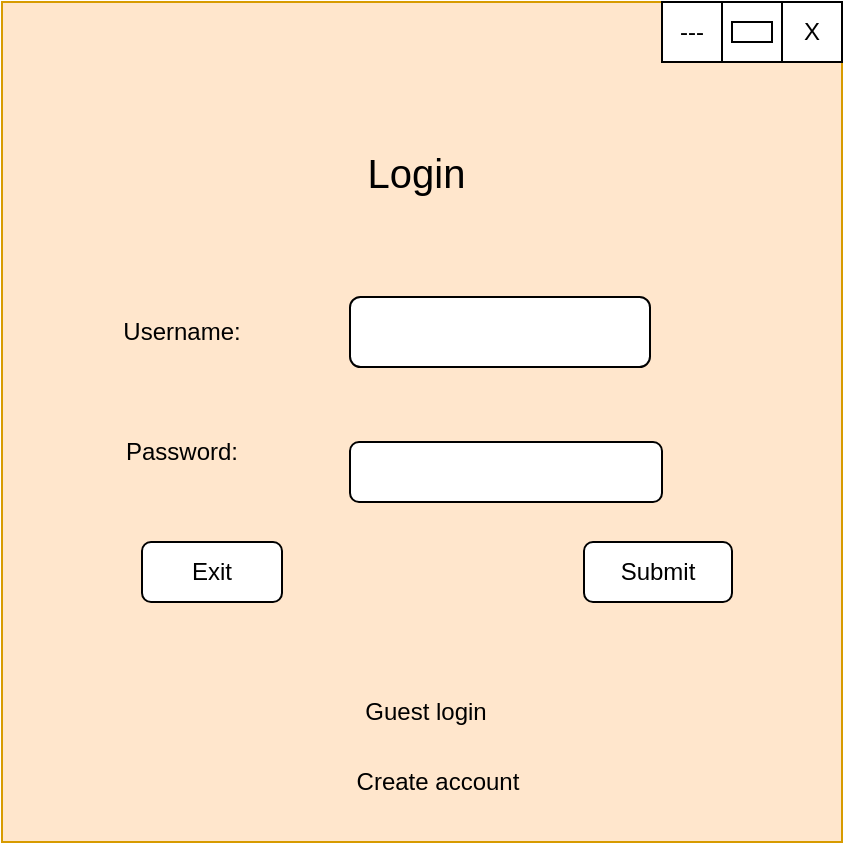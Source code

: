 <mxfile version="26.0.12">
  <diagram name="Page-1" id="PPpTGkr6xeQLACw-c4y5">
    <mxGraphModel dx="1042" dy="565" grid="1" gridSize="10" guides="1" tooltips="1" connect="1" arrows="1" fold="1" page="1" pageScale="1" pageWidth="827" pageHeight="1169" math="0" shadow="0">
      <root>
        <mxCell id="0" />
        <mxCell id="1" parent="0" />
        <mxCell id="cEEI7wRpShsSlFW6rlsJ-1" value="" style="whiteSpace=wrap;html=1;aspect=fixed;fillColor=#ffe6cc;strokeColor=#d79b00;" parent="1" vertex="1">
          <mxGeometry x="210" y="140" width="420" height="420" as="geometry" />
        </mxCell>
        <mxCell id="cEEI7wRpShsSlFW6rlsJ-2" value="" style="rounded=0;whiteSpace=wrap;html=1;" parent="1" vertex="1">
          <mxGeometry x="540" y="140" width="90" height="30" as="geometry" />
        </mxCell>
        <mxCell id="cEEI7wRpShsSlFW6rlsJ-3" value="X" style="rounded=0;whiteSpace=wrap;html=1;" parent="1" vertex="1">
          <mxGeometry x="600" y="140" width="30" height="30" as="geometry" />
        </mxCell>
        <mxCell id="cEEI7wRpShsSlFW6rlsJ-4" value="" style="rounded=0;whiteSpace=wrap;html=1;" parent="1" vertex="1">
          <mxGeometry x="570" y="140" width="30" height="30" as="geometry" />
        </mxCell>
        <mxCell id="cEEI7wRpShsSlFW6rlsJ-5" value="---" style="rounded=0;whiteSpace=wrap;html=1;" parent="1" vertex="1">
          <mxGeometry x="540" y="140" width="30" height="30" as="geometry" />
        </mxCell>
        <mxCell id="cEEI7wRpShsSlFW6rlsJ-6" value="" style="rounded=0;whiteSpace=wrap;html=1;" parent="1" vertex="1">
          <mxGeometry x="575" y="150" width="20" height="10" as="geometry" />
        </mxCell>
        <mxCell id="cEEI7wRpShsSlFW6rlsJ-10" value="Login&amp;nbsp;" style="text;html=1;align=center;verticalAlign=middle;whiteSpace=wrap;rounded=0;fontSize=20;" parent="1" vertex="1">
          <mxGeometry x="357" y="200" width="126" height="50" as="geometry" />
        </mxCell>
        <mxCell id="cEEI7wRpShsSlFW6rlsJ-11" value="Username:" style="text;html=1;align=center;verticalAlign=middle;whiteSpace=wrap;rounded=0;" parent="1" vertex="1">
          <mxGeometry x="270" y="290" width="60" height="30" as="geometry" />
        </mxCell>
        <mxCell id="cEEI7wRpShsSlFW6rlsJ-12" value="Password:" style="text;html=1;align=center;verticalAlign=middle;whiteSpace=wrap;rounded=0;" parent="1" vertex="1">
          <mxGeometry x="270" y="350" width="60" height="30" as="geometry" />
        </mxCell>
        <mxCell id="cEEI7wRpShsSlFW6rlsJ-14" value="Guest login" style="text;html=1;align=center;verticalAlign=middle;whiteSpace=wrap;rounded=0;shadow=0;" parent="1" vertex="1">
          <mxGeometry x="384" y="480" width="76" height="30" as="geometry" />
        </mxCell>
        <mxCell id="cEEI7wRpShsSlFW6rlsJ-15" value="Create account" style="text;html=1;align=center;verticalAlign=middle;whiteSpace=wrap;rounded=0;" parent="1" vertex="1">
          <mxGeometry x="384" y="520" width="88" height="20" as="geometry" />
        </mxCell>
        <mxCell id="cEEI7wRpShsSlFW6rlsJ-16" value="" style="rounded=1;whiteSpace=wrap;html=1;" parent="1" vertex="1">
          <mxGeometry x="384" y="287.5" width="150" height="35" as="geometry" />
        </mxCell>
        <mxCell id="cEEI7wRpShsSlFW6rlsJ-17" value="" style="rounded=1;whiteSpace=wrap;html=1;" parent="1" vertex="1">
          <mxGeometry x="384" y="360" width="156" height="30" as="geometry" />
        </mxCell>
        <mxCell id="VObQcnwBqhXJ-2NUPKxU-1" value="Submit" style="rounded=1;whiteSpace=wrap;html=1;" vertex="1" parent="1">
          <mxGeometry x="501" y="410" width="74" height="30" as="geometry" />
        </mxCell>
        <mxCell id="VObQcnwBqhXJ-2NUPKxU-2" value="Exit" style="rounded=1;whiteSpace=wrap;html=1;" vertex="1" parent="1">
          <mxGeometry x="280" y="410" width="70" height="30" as="geometry" />
        </mxCell>
      </root>
    </mxGraphModel>
  </diagram>
</mxfile>
